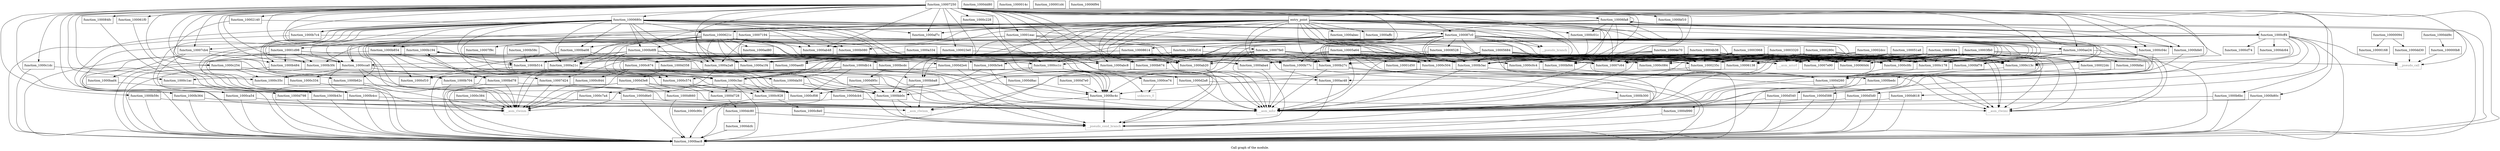 digraph "Call graph of the module." {
  label="Call graph of the module.";
  node [shape=record];

  Node_function_10006fa8 [label="{function_10006fa8}"];
  Node_function_10007194 [label="{function_10007194}"];
  Node_function_1000a1f4 [label="{function_1000a1f4}"];
  Node_function_1000a21c [label="{function_1000a21c}"];
  Node_function_1000b674 [label="{function_1000b674}"];
  Node_function_1000a2a8 [label="{function_1000a2a8}"];
  Node_function_1000a334 [label="{function_1000a334}"];
  Node_function_1000ab20 [label="{function_1000ab20}"];
  Node_function_1000ab48 [label="{function_1000ab48}"];
  Node_function_1000b6bc [label="{function_1000b6bc}"];
  Node_function_1000aba4 [label="{function_1000aba4}"];
  Node_function_1000abc8 [label="{function_1000abc8}"];
  Node_function_1000abec [label="{function_1000abec}"];
  Node_function_1000ac48 [label="{function_1000ac48}"];
  Node_function_1000b704 [label="{function_1000b704}"];
  Node_function_1000bf44 [label="{function_1000bf44}"];
  Node_function_1000b4cc [label="{function_1000b4cc}"];
  Node_function_10007250 [label="{function_10007250}"];
  Node_function_1000ad80 [label="{function_1000ad80}"];
  Node_function_10007c64 [label="{function_10007c64}"];
  Node_function_10007cb4 [label="{function_10007cb4}"];
  Node_function_1000ae24 [label="{function_1000ae24}"];
  Node_function_1000b77c [label="{function_1000b77c}"];
  Node_function_1000aed0 [label="{function_1000aed0}"];
  Node_function_1000bf78 [label="{function_1000bf78}"];
  Node_function_1000b514 [label="{function_1000b514}"];
  Node_function_100084fc [label="{function_100084fc}"];
  Node_function_1000b7c4 [label="{function_1000b7c4}"];
  Node_function_1000b3f4 [label="{function_1000b3f4}"];
  Node_function_1000af7c [label="{function_1000af7c}"];
  Node_function_1000b80c [label="{function_1000b80c}"];
  Node_function_1000affc [label="{function_1000affc}"];
  Node_function_1000b854 [label="{function_1000b854}"];
  Node_function_1000b58c [label="{function_1000b58c}"];
  Node_function_1000bfac [label="{function_1000bfac}"];
  Node_function_1000c04c [label="{function_1000c04c}"];
  Node_function_10007d24 [label="{function_10007d24}"];
  Node_function_1000b59c [label="{function_1000b59c}"];
  Node_function_10008528 [label="{function_10008528}"];
  Node_function_1000b8f8 [label="{function_1000b8f8}"];
  Node_function_1000b43c [label="{function_1000b43c}"];
  Node_function_1000ba08 [label="{function_1000ba08}"];
  Node_function_1000bac8 [label="{function_1000bac8}"];
  Node_function_1000bfe0 [label="{function_1000bfe0}"];
  Node_function_1000b5e4 [label="{function_1000b5e4}"];
  Node_function_10007e90 [label="{function_10007e90}"];
  Node_function_1000bad4 [label="{function_1000bad4}"];
  Node_function_1000c01c [label="{function_1000c01c}"];
  Node_function_1000b62c [label="{function_1000b62c}"];
  Node_function_10008614 [label="{function_10008614}"];
  Node_function_1000bb0c [label="{function_1000bb0c}"];
  Node_function_1000b080 [label="{function_1000b080}"];
  Node_function_1000bba8 [label="{function_1000bba8}"];
  Node_function_1000b194 [label="{function_1000b194}"];
  Node_function_1000bc4c [label="{function_1000bc4c}"];
  Node_function_10007f9c [label="{function_10007f9c}"];
  Node_function_10007fe0 [label="{function_10007fe0}"];
  Node_function_100087c0 [label="{function_100087c0}"];
  Node_function_1000b484 [label="{function_1000b484}"];
  Node_function_1000b27c [label="{function_1000b27c}"];
  Node_function_1000bcdc [label="{function_1000bcdc}"];
  Node_function_1000bd78 [label="{function_1000bd78}"];
  Node_function_1000b300 [label="{function_1000b300}"];
  Node_function_1000bedc [label="{function_1000bedc}"];
  Node_function_1000b364 [label="{function_1000b364}"];
  Node_function_1000b3ac [label="{function_1000b3ac}"];
  Node_function_1000bf10 [label="{function_1000bf10}"];
  Node_function_1000c084 [label="{function_1000c084}"];
  Node_function_1000cff4 [label="{function_1000cff4}"];
  Node_function_1000c0c4 [label="{function_1000c0c4}"];
  Node_function_1000c0fc [label="{function_1000c0fc}"];
  Node_function_1000c13c [label="{function_1000c13c}"];
  Node_function_1000c178 [label="{function_1000c178}"];
  Node_function_1000c1ac [label="{function_1000c1ac}"];
  Node_function_1000c1dc [label="{function_1000c1dc}"];
  Node_function_1000c228 [label="{function_1000c228}"];
  Node_function_1000c254 [label="{function_1000c254}"];
  Node_function_1000c334 [label="{function_1000c334}"];
  Node_function_1000c35c [label="{function_1000c35c}"];
  Node_function_1000c384 [label="{function_1000c384}"];
  Node_function_1000c3ac [label="{function_1000c3ac}"];
  Node_function_1000c504 [label="{function_1000c504}"];
  Node_function_1000c574 [label="{function_1000c574}"];
  Node_function_1000c674 [label="{function_1000c674}"];
  Node_function_1000c7a4 [label="{function_1000c7a4}"];
  Node_function_1000c844 [label="{function_1000c844}"];
  Node_function_1000c8e0 [label="{function_1000c8e0}"];
  Node_function_1000c90c [label="{function_1000c90c}"];
  Node_function_1000c928 [label="{function_1000c928}"];
  Node_function_1000ca54 [label="{function_1000ca54}"];
  Node_function_1000cc1c [label="{function_1000cc1c}"];
  Node_function_1000cca0 [label="{function_1000cca0}"];
  Node_function_1000ce74 [label="{function_1000ce74}"];
  Node_function_1000cf08 [label="{function_1000cf08}"];
  Node_function_1000cf10 [label="{function_1000cf10}"];
  Node_function_1000cf14 [label="{function_1000cf14}"];
  Node_function_1000cf74 [label="{function_1000cf74}"];
  Node_function_1000d260 [label="{function_1000d260}"];
  Node_function_1000d2a8 [label="{function_1000d2a8}"];
  Node_function_1000d2e4 [label="{function_1000d2e4}"];
  Node_function_1000d358 [label="{function_1000d358}"];
  Node_function_1000d3e8 [label="{function_1000d3e8}"];
  Node_function_1000d540 [label="{function_1000d540}"];
  Node_function_1000d588 [label="{function_1000d588}"];
  Node_function_1000d5d0 [label="{function_1000d5d0}"];
  Node_function_1000d618 [label="{function_1000d618}"];
  Node_function_1000d660 [label="{function_1000d660}"];
  Node_function_1000d6e0 [label="{function_1000d6e0}"];
  Node_function_1000d728 [label="{function_1000d728}"];
  Node_function_1000d798 [label="{function_1000d798}"];
  Node_function_1000d7e0 [label="{function_1000d7e0}"];
  Node_function_1000d8ac [label="{function_1000d8ac}"];
  Node_function_1000d95c [label="{function_1000d95c}"];
  Node_function_1000d990 [label="{function_1000d990}"];
  Node_function_1000da50 [label="{function_1000da50}"];
  Node_function_1000db14 [label="{function_1000db14}"];
  Node_function_1000dc64 [label="{function_1000dc64}"];
  Node_function_1000dc80 [label="{function_1000dc80}"];
  Node_function_1000dcb4 [label="{function_1000dcb4}"];
  Node_function_1000dcfc [label="{function_1000dcfc}"];
  Node_function_1000dd30 [label="{function_1000dd30}"];
  Node_function_1000dd80 [label="{function_1000dd80}"];
  Node_function_1000dd9c [label="{function_1000dd9c}"];
  Node___asm_rlwinm [color="gray50", fontcolor="gray50", label="{__asm_rlwinm}"];
  Node___asm_rlwinm_ [color="gray50", fontcolor="gray50", label="{__asm_rlwinm_}"];
  Node___asm_rlwimi [color="gray50", fontcolor="gray50", label="{__asm_rlwimi}"];
  Node___asm_mfcr [color="gray50", fontcolor="gray50", label="{__asm_mfcr}"];
  Node___asm_mtcrf [color="gray50", fontcolor="gray50", label="{__asm_mtcrf}"];
  Node_unknown_0 [color="gray50", fontcolor="gray50", label="{unknown_0}"];
  Node___pseudo_call [color="gray50", fontcolor="gray50", label="{__pseudo_call}"];
  Node___pseudo_branch [color="gray50", fontcolor="gray50", label="{__pseudo_branch}"];
  Node___pseudo_cond_branch [color="gray50", fontcolor="gray50", label="{__pseudo_cond_branch}"];
  Node_function_10000094 [label="{function_10000094}"];
  Node_function_100000b8 [label="{function_100000b8}"];
  Node_function_1000014c [label="{function_1000014c}"];
  Node_function_10000168 [label="{function_10000168}"];
  Node_function_100001d4 [label="{function_100001d4}"];
  Node_entry_point [label="{entry_point}"];
  Node_function_10001d50 [label="{function_10001d50}"];
  Node_function_10001d98 [label="{function_10001d98}"];
  Node_function_10001eac [label="{function_10001eac}"];
  Node_function_10002140 [label="{function_10002140}"];
  Node_function_100022dc [label="{function_100022dc}"];
  Node_function_1000235c [label="{function_1000235c}"];
  Node_function_100023e0 [label="{function_100023e0}"];
  Node_function_1000280c [label="{function_1000280c}"];
  Node_function_10002dcc [label="{function_10002dcc}"];
  Node_function_10003320 [label="{function_10003320}"];
  Node_function_10003968 [label="{function_10003968}"];
  Node_function_10003fb0 [label="{function_10003fb0}"];
  Node_function_10004594 [label="{function_10004594}"];
  Node_function_10004b38 [label="{function_10004b38}"];
  Node_function_10004e70 [label="{function_10004e70}"];
  Node_function_100051a8 [label="{function_100051a8}"];
  Node_function_10005684 [label="{function_10005684}"];
  Node_function_10005a64 [label="{function_10005a64}"];
  Node_function_100060d4 [label="{function_100060d4}"];
  Node_function_10006138 [label="{function_10006138}"];
  Node_function_100061f0 [label="{function_100061f0}"];
  Node_function_1000621c [label="{function_1000621c}"];
  Node_function_1000680c [label="{function_1000680c}"];
  Node_function_10006f94 [label="{function_10006f94}"];
  Node_function_10006fa8 -> Node_function_10006fa8;
  Node_function_10006fa8 -> Node_function_1000bf44;
  Node_function_10006fa8 -> Node_function_1000bf78;
  Node_function_10006fa8 -> Node_function_1000bac8;
  Node_function_10006fa8 -> Node_function_1000c01c;
  Node_function_10006fa8 -> Node_function_1000b27c;
  Node_function_10006fa8 -> Node_function_1000b3ac;
  Node_function_10006fa8 -> Node_function_1000c13c;
  Node_function_10006fa8 -> Node_function_1000c178;
  Node_function_10006fa8 -> Node_function_1000cca0;
  Node_function_10006fa8 -> Node_function_1000621c;
  Node_function_10007194 -> Node_function_1000a1f4;
  Node_function_10007194 -> Node_function_1000a21c;
  Node_function_10007194 -> Node_function_1000a2a8;
  Node_function_10007194 -> Node_function_10007c64;
  Node_function_10007194 -> Node_function_10007f9c;
  Node_function_10007194 -> Node_function_10007fe0;
  Node_function_1000a21c -> Node___asm_rlwinm;
  Node_function_1000a21c -> Node___pseudo_cond_branch;
  Node_function_1000b674 -> Node_function_1000bac8;
  Node_function_1000b674 -> Node___asm_mfcr;
  Node_function_1000a2a8 -> Node___asm_rlwinm;
  Node_function_1000a2a8 -> Node___pseudo_cond_branch;
  Node_function_1000a334 -> Node_function_1000aba4;
  Node_function_1000a334 -> Node_function_1000c3ac;
  Node_function_1000ab20 -> Node___pseudo_cond_branch;
  Node_function_1000b6bc -> Node_function_1000bac8;
  Node_function_1000b6bc -> Node___asm_mfcr;
  Node_function_1000aba4 -> Node___pseudo_cond_branch;
  Node_function_1000abc8 -> Node___pseudo_cond_branch;
  Node_function_1000ac48 -> Node___pseudo_cond_branch;
  Node_function_1000b704 -> Node_function_1000bac8;
  Node_function_1000b704 -> Node___asm_mfcr;
  Node_function_1000bf44 -> Node_function_1000d260;
  Node_function_1000b4cc -> Node_function_1000bac8;
  Node_function_1000b4cc -> Node___asm_mfcr;
  Node_function_10007250 -> Node_function_10006fa8;
  Node_function_10007250 -> Node_function_1000a1f4;
  Node_function_10007250 -> Node_function_1000a21c;
  Node_function_10007250 -> Node_function_1000b674;
  Node_function_10007250 -> Node_function_1000a2a8;
  Node_function_10007250 -> Node_function_1000ab20;
  Node_function_10007250 -> Node_function_1000ab48;
  Node_function_10007250 -> Node_function_1000b6bc;
  Node_function_10007250 -> Node_function_1000abc8;
  Node_function_10007250 -> Node_function_1000b704;
  Node_function_10007250 -> Node_function_1000b4cc;
  Node_function_10007250 -> Node_function_10007c64;
  Node_function_10007250 -> Node_function_10007cb4;
  Node_function_10007250 -> Node_function_1000ae24;
  Node_function_10007250 -> Node_function_1000bf78;
  Node_function_10007250 -> Node_function_1000b514;
  Node_function_10007250 -> Node_function_100084fc;
  Node_function_10007250 -> Node_function_1000b7c4;
  Node_function_10007250 -> Node_function_1000b3f4;
  Node_function_10007250 -> Node_function_1000af7c;
  Node_function_10007250 -> Node_function_1000b80c;
  Node_function_10007250 -> Node_function_1000c04c;
  Node_function_10007250 -> Node_function_10007d24;
  Node_function_10007250 -> Node_function_1000b59c;
  Node_function_10007250 -> Node_function_1000bac8;
  Node_function_10007250 -> Node_function_1000bfe0;
  Node_function_10007250 -> Node_function_1000bb0c;
  Node_function_10007250 -> Node_function_1000b194;
  Node_function_10007250 -> Node_function_100087c0;
  Node_function_10007250 -> Node_function_1000b27c;
  Node_function_10007250 -> Node_function_1000b364;
  Node_function_10007250 -> Node_function_1000b3ac;
  Node_function_10007250 -> Node_function_1000bf10;
  Node_function_10007250 -> Node_function_1000c0c4;
  Node_function_10007250 -> Node_function_1000c178;
  Node_function_10007250 -> Node_function_1000c1ac;
  Node_function_10007250 -> Node_function_1000c1dc;
  Node_function_10007250 -> Node_function_1000c228;
  Node_function_10007250 -> Node_function_1000c254;
  Node_function_10007250 -> Node_function_1000cc1c;
  Node_function_10007250 -> Node_function_1000cca0;
  Node_function_10007250 -> Node___asm_rlwinm;
  Node_function_10007250 -> Node___pseudo_call;
  Node_function_10007250 -> Node_function_10001eac;
  Node_function_10007250 -> Node_function_10002140;
  Node_function_10007250 -> Node_function_100023e0;
  Node_function_10007250 -> Node_function_100061f0;
  Node_function_10007250 -> Node_function_1000680c;
  Node_function_1000ad80 -> Node_function_1000b5e4;
  Node_function_10007cb4 -> Node_function_1000b77c;
  Node_function_10007cb4 -> Node_function_1000b43c;
  Node_function_10007cb4 -> Node_function_1000bad4;
  Node_function_10007cb4 -> Node_function_1000b484;
  Node_function_1000ae24 -> Node_function_1000bf78;
  Node_function_1000ae24 -> Node_function_1000bfac;
  Node_function_1000ae24 -> Node_function_1000bac8;
  Node_function_1000ae24 -> Node_function_1000b3ac;
  Node_function_1000ae24 -> Node_function_1000c178;
  Node_function_1000b77c -> Node_function_1000bac8;
  Node_function_1000b77c -> Node___asm_mfcr;
  Node_function_1000bf78 -> Node_function_1000d260;
  Node_function_1000b514 -> Node_function_1000bac8;
  Node_function_1000b514 -> Node___asm_mfcr;
  Node_function_100084fc -> Node_function_1000b4cc;
  Node_function_1000b7c4 -> Node_function_1000bac8;
  Node_function_1000b7c4 -> Node___asm_mfcr;
  Node_function_1000b3f4 -> Node_function_1000bac8;
  Node_function_1000b3f4 -> Node___asm_mfcr;
  Node_function_1000b80c -> Node_function_1000bac8;
  Node_function_1000b80c -> Node___asm_mfcr;
  Node_function_1000b854 -> Node_function_1000bac8;
  Node_function_1000b854 -> Node_function_1000b3ac;
  Node_function_1000b854 -> Node_function_1000c574;
  Node_function_1000b854 -> Node_function_1000cf08;
  Node_function_1000b854 -> Node_function_1000cf10;
  Node_function_1000b58c -> Node_function_1000b514;
  Node_function_1000bfac -> Node_function_1000d260;
  Node_function_1000c04c -> Node_function_1000d260;
  Node_function_10007d24 -> Node_function_1000bb0c;
  Node_function_10007d24 -> Node___asm_rlwinm;
  Node_function_1000b59c -> Node_function_1000bac8;
  Node_function_1000b59c -> Node___asm_mfcr;
  Node_function_10008528 -> Node_function_1000abc8;
  Node_function_10008528 -> Node_function_1000bf78;
  Node_function_10008528 -> Node_function_1000b27c;
  Node_function_10008528 -> Node_function_1000b3ac;
  Node_function_10008528 -> Node_function_1000c178;
  Node_function_1000b8f8 -> Node_function_1000b514;
  Node_function_1000b8f8 -> Node_function_1000bac8;
  Node_function_1000b8f8 -> Node_function_1000b27c;
  Node_function_1000b8f8 -> Node_function_1000b3ac;
  Node_function_1000b8f8 -> Node_function_1000c3ac;
  Node_function_1000b8f8 -> Node_function_1000c504;
  Node_function_1000b8f8 -> Node_function_1000c574;
  Node_function_1000b8f8 -> Node_function_1000cf08;
  Node_function_1000b8f8 -> Node_function_1000d2e4;
  Node_function_1000b43c -> Node_function_1000bac8;
  Node_function_1000b43c -> Node___asm_mfcr;
  Node_function_1000ba08 -> Node_function_1000cf08;
  Node_function_1000ba08 -> Node_function_1000cf10;
  Node_function_1000ba08 -> Node_function_1000d358;
  Node_function_1000bfe0 -> Node_function_1000d260;
  Node_function_1000b5e4 -> Node_function_1000bac8;
  Node_function_1000b5e4 -> Node___asm_mfcr;
  Node_function_1000bad4 -> Node_function_1000d798;
  Node_function_1000c01c -> Node_function_1000d260;
  Node_function_1000b62c -> Node_function_1000bac8;
  Node_function_1000b62c -> Node___asm_mfcr;
  Node_function_10008614 -> Node_function_1000ab20;
  Node_function_10008614 -> Node_function_1000aba4;
  Node_function_10008614 -> Node_function_1000c3ac;
  Node_function_10008614 -> Node_function_1000c674;
  Node_function_1000bb0c -> Node___asm_rlwinm_;
  Node_function_1000bb0c -> Node___pseudo_cond_branch;
  Node_function_1000bba8 -> Node_function_1000bb0c;
  Node_function_1000bba8 -> Node___asm_rlwinm_;
  Node_function_1000b194 -> Node_function_1000bac8;
  Node_function_1000b194 -> Node_function_1000bcdc;
  Node_function_1000b194 -> Node_function_1000bd78;
  Node_function_1000b194 -> Node___asm_mfcr;
  Node_function_1000bc4c -> Node___asm_rlwinm_;
  Node_function_1000bc4c -> Node___asm_rlwimi;
  Node_function_1000bc4c -> Node___pseudo_cond_branch;
  Node_function_10007f9c -> Node_function_1000c574;
  Node_function_10007fe0 -> Node_function_1000b674;
  Node_function_10007fe0 -> Node_function_1000ab20;
  Node_function_10007fe0 -> Node_function_1000abc8;
  Node_function_10007fe0 -> Node_function_10007c64;
  Node_function_10007fe0 -> Node_function_1000bf78;
  Node_function_10007fe0 -> Node_function_1000b27c;
  Node_function_10007fe0 -> Node_function_1000b3ac;
  Node_function_10007fe0 -> Node_function_1000c084;
  Node_function_10007fe0 -> Node_function_1000c0c4;
  Node_function_10007fe0 -> Node_function_1000c178;
  Node_function_10007fe0 -> Node_function_1000c504;
  Node_function_10007fe0 -> Node_function_1000c574;
  Node_function_10007fe0 -> Node_function_1000c674;
  Node_function_10007fe0 -> Node_function_1000cca0;
  Node_function_10007fe0 -> Node___asm_rlwinm;
  Node_function_10007fe0 -> Node___asm_mfcr;
  Node_function_10007fe0 -> Node___asm_mtcrf;
  Node_function_100087c0 -> Node_function_1000b674;
  Node_function_100087c0 -> Node_function_10007c64;
  Node_function_100087c0 -> Node_function_10007cb4;
  Node_function_100087c0 -> Node_function_1000ae24;
  Node_function_100087c0 -> Node_function_1000b77c;
  Node_function_100087c0 -> Node_function_1000b3f4;
  Node_function_100087c0 -> Node_function_1000c04c;
  Node_function_100087c0 -> Node_function_10008528;
  Node_function_100087c0 -> Node_function_1000bac8;
  Node_function_100087c0 -> Node_function_1000bfe0;
  Node_function_100087c0 -> Node_function_10008614;
  Node_function_100087c0 -> Node_function_1000bba8;
  Node_function_100087c0 -> Node_function_1000b27c;
  Node_function_100087c0 -> Node_function_1000b3ac;
  Node_function_100087c0 -> Node_function_1000c084;
  Node_function_100087c0 -> Node_function_1000c0c4;
  Node_function_100087c0 -> Node_function_1000c0fc;
  Node_function_100087c0 -> Node_function_1000c13c;
  Node_function_100087c0 -> Node_function_1000c178;
  Node_function_100087c0 -> Node_function_1000c504;
  Node_function_100087c0 -> Node_function_1000cc1c;
  Node_function_100087c0 -> Node___asm_rlwinm;
  Node_function_100087c0 -> Node___asm_rlwimi;
  Node_function_100087c0 -> Node___pseudo_branch;
  Node_function_100087c0 -> Node_function_100060d4;
  Node_function_100087c0 -> Node_function_10006138;
  Node_function_1000b484 -> Node_function_1000bac8;
  Node_function_1000b484 -> Node___asm_mfcr;
  Node_function_1000b27c -> Node_function_1000bac8;
  Node_function_1000b27c -> Node_function_1000b300;
  Node_function_1000b27c -> Node___asm_mfcr;
  Node_function_1000bcdc -> Node_function_1000b194;
  Node_function_1000bcdc -> Node_function_1000bc4c;
  Node_function_1000bcdc -> Node_function_1000d95c;
  Node_function_1000bd78 -> Node_function_1000bac8;
  Node_function_1000bd78 -> Node_function_1000bb0c;
  Node_function_1000bd78 -> Node_function_1000b194;
  Node_function_1000bd78 -> Node___asm_rlwinm;
  Node_function_1000b300 -> Node_function_1000bac8;
  Node_function_1000b300 -> Node___asm_mfcr;
  Node_function_1000bedc -> Node_function_1000d990;
  Node_function_1000b364 -> Node_function_1000bac8;
  Node_function_1000b364 -> Node___asm_mfcr;
  Node_function_1000b3ac -> Node_function_1000bac8;
  Node_function_1000b3ac -> Node___asm_mfcr;
  Node_function_1000bf10 -> Node_function_1000d260;
  Node_function_1000c084 -> Node_function_1000d260;
  Node_function_1000cff4 -> Node_function_1000bac8;
  Node_function_1000cff4 -> Node_function_1000bb0c;
  Node_function_1000cff4 -> Node_function_1000bc4c;
  Node_function_1000cff4 -> Node_function_1000cc1c;
  Node_function_1000cff4 -> Node_function_1000cf14;
  Node_function_1000cff4 -> Node_function_1000cf74;
  Node_function_1000cff4 -> Node_function_1000d540;
  Node_function_1000cff4 -> Node_function_1000d588;
  Node_function_1000cff4 -> Node_function_1000d5d0;
  Node_function_1000cff4 -> Node_function_1000d618;
  Node_function_1000cff4 -> Node_function_1000dc64;
  Node_function_1000cff4 -> Node___pseudo_call;
  Node_function_1000c0c4 -> Node_function_1000d260;
  Node_function_1000c0fc -> Node_function_1000d260;
  Node_function_1000c13c -> Node_function_1000d260;
  Node_function_1000c178 -> Node_function_1000d260;
  Node_function_1000c1ac -> Node_function_1000b4cc;
  Node_function_1000c1ac -> Node_function_1000b43c;
  Node_function_1000c1dc -> Node_function_1000bac8;
  Node_function_1000c1dc -> Node_function_1000c35c;
  Node_function_1000c228 -> Node_function_1000bc4c;
  Node_function_1000c254 -> Node_function_1000bac8;
  Node_function_1000c254 -> Node_function_1000c334;
  Node_function_1000c254 -> Node_function_1000c35c;
  Node_function_1000c254 -> Node_function_1000da50;
  Node_function_1000c334 -> Node___asm_rlwinm;
  Node_function_1000c35c -> Node___asm_rlwinm;
  Node_function_1000c384 -> Node___asm_rlwinm;
  Node_function_1000c3ac -> Node_function_1000bac8;
  Node_function_1000c3ac -> Node_function_1000c7a4;
  Node_function_1000c3ac -> Node_function_1000c928;
  Node_function_1000c3ac -> Node_function_1000cf08;
  Node_function_1000c3ac -> Node_function_1000d728;
  Node_function_1000c3ac -> Node___asm_rlwinm;
  Node_function_1000c504 -> Node_function_1000bac8;
  Node_function_1000c504 -> Node_function_1000bc4c;
  Node_function_1000c504 -> Node_function_1000c3ac;
  Node_function_1000c574 -> Node_function_1000c928;
  Node_function_1000c574 -> Node_function_1000cf08;
  Node_function_1000c574 -> Node_function_1000d728;
  Node_function_1000c674 -> Node_function_1000bb0c;
  Node_function_1000c674 -> Node_function_1000c3ac;
  Node_function_1000c674 -> Node_function_1000c574;
  Node_function_1000c674 -> Node_function_1000c844;
  Node_function_1000c674 -> Node_function_1000c928;
  Node_function_1000c674 -> Node_function_1000cf08;
  Node_function_1000c674 -> Node___asm_rlwinm;
  Node_function_1000c7a4 -> Node___asm_rlwinm;
  Node_function_1000c844 -> Node___asm_rlwinm;
  Node_function_1000c8e0 -> Node___pseudo_cond_branch;
  Node_function_1000c928 -> Node_function_1000c8e0;
  Node_function_1000c928 -> Node_function_1000c90c;
  Node_function_1000ca54 -> Node_function_1000bac8;
  Node_function_1000ca54 -> Node___asm_rlwinm_;
  Node_function_1000cc1c -> Node_function_1000ce74;
  Node_function_1000cc1c -> Node_function_1000cf08;
  Node_function_1000cc1c -> Node_function_1000cf10;
  Node_function_1000cc1c -> Node_function_1000d2a8;
  Node_function_1000cc1c -> Node_unknown_0;
  Node_function_1000cca0 -> Node_function_1000b704;
  Node_function_1000cca0 -> Node_function_1000bac8;
  Node_function_1000cca0 -> Node_function_1000c334;
  Node_function_1000cca0 -> Node_function_1000c35c;
  Node_function_1000cca0 -> Node_function_1000d6e0;
  Node_function_1000cca0 -> Node_function_1000da50;
  Node_function_1000cca0 -> Node___asm_rlwinm;
  Node_function_1000cca0 -> Node___asm_mfcr;
  Node_function_1000ce74 -> Node_unknown_0;
  Node_function_1000cf14 -> Node_function_1000b514;
  Node_function_1000cf14 -> Node_function_1000b27c;
  Node_function_1000cf14 -> Node_function_1000db14;
  Node_function_1000d260 -> Node_function_1000bac8;
  Node_function_1000d260 -> Node___asm_mfcr;
  Node_function_1000d2a8 -> Node_function_1000bac8;
  Node_function_1000d2a8 -> Node___asm_mfcr;
  Node_function_1000d2e4 -> Node_function_1000bac8;
  Node_function_1000d2e4 -> Node_function_1000d8ac;
  Node_function_1000d2e4 -> Node___asm_mfcr;
  Node_function_1000d358 -> Node_function_1000bba8;
  Node_function_1000d358 -> Node_function_1000d3e8;
  Node_function_1000d3e8 -> Node_function_1000bac8;
  Node_function_1000d3e8 -> Node_function_1000bb0c;
  Node_function_1000d3e8 -> Node_function_1000d660;
  Node_function_1000d3e8 -> Node___asm_rlwinm;
  Node_function_1000d3e8 -> Node___asm_mfcr;
  Node_function_1000d540 -> Node_function_1000bac8;
  Node_function_1000d540 -> Node___asm_mfcr;
  Node_function_1000d588 -> Node_function_1000bac8;
  Node_function_1000d588 -> Node___asm_mfcr;
  Node_function_1000d5d0 -> Node_function_1000bac8;
  Node_function_1000d5d0 -> Node___asm_mfcr;
  Node_function_1000d618 -> Node_function_1000bac8;
  Node_function_1000d618 -> Node___asm_mfcr;
  Node_function_1000d660 -> Node_function_1000bac8;
  Node_function_1000d660 -> Node___asm_mfcr;
  Node_function_1000d6e0 -> Node_function_1000bac8;
  Node_function_1000d6e0 -> Node___asm_mfcr;
  Node_function_1000d728 -> Node_function_1000dc80;
  Node_function_1000d798 -> Node_function_1000bac8;
  Node_function_1000d798 -> Node___asm_mfcr;
  Node_function_1000d7e0 -> Node_function_1000bc4c;
  Node_function_1000d8ac -> Node_function_1000bc4c;
  Node_function_1000d95c -> Node_function_1000bb0c;
  Node_function_1000d990 -> Node___pseudo_cond_branch;
  Node_function_1000da50 -> Node_function_1000bb0c;
  Node_function_1000da50 -> Node_function_1000dcb4;
  Node_function_1000db14 -> Node_function_1000b704;
  Node_function_1000db14 -> Node_function_1000bc4c;
  Node_function_1000db14 -> Node_function_1000c1ac;
  Node_function_1000db14 -> Node_function_1000c35c;
  Node_function_1000db14 -> Node_function_1000cf08;
  Node_function_1000db14 -> Node_function_1000d2a8;
  Node_function_1000db14 -> Node_function_1000da50;
  Node_function_1000db14 -> Node___pseudo_cond_branch;
  Node_function_1000dc80 -> Node_function_1000dcfc;
  Node_function_1000dc80 -> Node___pseudo_cond_branch;
  Node_function_1000dcb4 -> Node_function_1000bac8;
  Node_function_1000dcb4 -> Node___asm_mfcr;
  Node_function_1000dcfc -> Node_function_1000bac8;
  Node_function_1000dd30 -> Node___pseudo_call;
  Node_function_1000dd9c -> Node_function_100000b8;
  Node_function_10000094 -> Node_function_1000dd30;
  Node_function_10000094 -> Node_function_10000168;
  Node_function_100000b8 -> Node___pseudo_call;
  Node_entry_point -> Node_function_1000a1f4;
  Node_entry_point -> Node_function_1000a21c;
  Node_entry_point -> Node_function_1000b674;
  Node_entry_point -> Node_function_1000a2a8;
  Node_entry_point -> Node_function_1000ab20;
  Node_entry_point -> Node_function_1000ab48;
  Node_entry_point -> Node_function_1000abc8;
  Node_entry_point -> Node_function_1000abec;
  Node_entry_point -> Node_function_1000ac48;
  Node_entry_point -> Node_function_10007c64;
  Node_entry_point -> Node_function_1000b77c;
  Node_entry_point -> Node_function_1000aed0;
  Node_entry_point -> Node_function_1000bf78;
  Node_entry_point -> Node_function_1000af7c;
  Node_entry_point -> Node_function_1000affc;
  Node_entry_point -> Node_function_1000c04c;
  Node_entry_point -> Node_function_1000bac8;
  Node_entry_point -> Node_function_1000bfe0;
  Node_entry_point -> Node_function_1000b080;
  Node_entry_point -> Node_function_1000bba8;
  Node_entry_point -> Node_function_1000bc4c;
  Node_entry_point -> Node_function_1000b27c;
  Node_entry_point -> Node_function_1000b3ac;
  Node_entry_point -> Node_function_1000cff4;
  Node_entry_point -> Node_function_1000c0c4;
  Node_entry_point -> Node_function_1000c13c;
  Node_entry_point -> Node_function_1000c178;
  Node_entry_point -> Node_function_1000c504;
  Node_entry_point -> Node_function_1000cca0;
  Node_entry_point -> Node___asm_rlwinm;
  Node_entry_point -> Node___asm_mfcr;
  Node_entry_point -> Node___asm_mtcrf;
  Node_entry_point -> Node___pseudo_branch;
  Node_entry_point -> Node_function_10001d50;
  Node_entry_point -> Node_function_1000235c;
  Node_function_10001d50 -> Node___pseudo_cond_branch;
  Node_function_10001d98 -> Node_function_1000b4cc;
  Node_function_10001d98 -> Node_function_1000b3f4;
  Node_function_10001d98 -> Node_function_1000b484;
  Node_function_10001d98 -> Node_function_1000cc1c;
  Node_function_10001d98 -> Node_function_1000cca0;
  Node_function_10001d98 -> Node___pseudo_call;
  Node_function_10001eac -> Node_function_1000aba4;
  Node_function_10001eac -> Node_function_1000bac8;
  Node_function_10001eac -> Node_function_1000c504;
  Node_function_10001eac -> Node_function_1000c574;
  Node_function_10001eac -> Node___asm_mfcr;
  Node_function_10001eac -> Node___asm_mtcrf;
  Node_function_10001eac -> Node_function_10001d98;
  Node_function_10002140 -> Node_function_1000b4cc;
  Node_function_10002140 -> Node_function_100087c0;
  Node_function_100022dc -> Node_function_1000bedc;
  Node_function_1000235c -> Node_function_1000ac48;
  Node_function_100023e0 -> Node_function_1000c504;
  Node_function_100023e0 -> Node_function_1000c674;
  Node_function_1000280c -> Node_function_1000aba4;
  Node_function_1000280c -> Node_function_10007c64;
  Node_function_1000280c -> Node_function_10007e90;
  Node_function_1000280c -> Node_function_1000b3ac;
  Node_function_1000280c -> Node_function_1000c0fc;
  Node_function_1000280c -> Node_function_1000c13c;
  Node_function_1000280c -> Node_function_1000c178;
  Node_function_1000280c -> Node_function_1000c504;
  Node_function_1000280c -> Node___asm_rlwimi;
  Node_function_1000280c -> Node___asm_mfcr;
  Node_function_1000280c -> Node___asm_mtcrf;
  Node_function_1000280c -> Node_function_1000235c;
  Node_function_1000280c -> Node_function_100060d4;
  Node_function_1000280c -> Node_function_10006138;
  Node_function_10002dcc -> Node_function_10007c64;
  Node_function_10002dcc -> Node_function_10007e90;
  Node_function_10002dcc -> Node_function_1000b3ac;
  Node_function_10002dcc -> Node_function_1000c0fc;
  Node_function_10002dcc -> Node_function_1000c13c;
  Node_function_10002dcc -> Node_function_1000c178;
  Node_function_10002dcc -> Node_function_1000c504;
  Node_function_10002dcc -> Node___asm_rlwimi;
  Node_function_10002dcc -> Node___asm_mfcr;
  Node_function_10002dcc -> Node___asm_mtcrf;
  Node_function_10002dcc -> Node_function_1000235c;
  Node_function_10002dcc -> Node_function_100060d4;
  Node_function_10002dcc -> Node_function_10006138;
  Node_function_10003320 -> Node_function_10007c64;
  Node_function_10003320 -> Node_function_1000b77c;
  Node_function_10003320 -> Node_function_1000bf78;
  Node_function_10003320 -> Node_function_10007e90;
  Node_function_10003320 -> Node_function_1000b27c;
  Node_function_10003320 -> Node_function_1000b3ac;
  Node_function_10003320 -> Node_function_1000c084;
  Node_function_10003320 -> Node_function_1000c0fc;
  Node_function_10003320 -> Node_function_1000c13c;
  Node_function_10003320 -> Node_function_1000c178;
  Node_function_10003320 -> Node_function_1000c3ac;
  Node_function_10003320 -> Node_function_1000c504;
  Node_function_10003320 -> Node___asm_rlwimi;
  Node_function_10003320 -> Node___asm_mfcr;
  Node_function_10003320 -> Node___asm_mtcrf;
  Node_function_10003320 -> Node_function_1000235c;
  Node_function_10003320 -> Node_function_100060d4;
  Node_function_10003320 -> Node_function_10006138;
  Node_function_10003968 -> Node_function_10007c64;
  Node_function_10003968 -> Node_function_1000b77c;
  Node_function_10003968 -> Node_function_1000bf78;
  Node_function_10003968 -> Node_function_10007e90;
  Node_function_10003968 -> Node_function_1000b27c;
  Node_function_10003968 -> Node_function_1000b3ac;
  Node_function_10003968 -> Node_function_1000c084;
  Node_function_10003968 -> Node_function_1000c0fc;
  Node_function_10003968 -> Node_function_1000c13c;
  Node_function_10003968 -> Node_function_1000c178;
  Node_function_10003968 -> Node_function_1000c3ac;
  Node_function_10003968 -> Node_function_1000c504;
  Node_function_10003968 -> Node___asm_rlwimi;
  Node_function_10003968 -> Node___asm_mfcr;
  Node_function_10003968 -> Node___asm_mtcrf;
  Node_function_10003968 -> Node_function_1000235c;
  Node_function_10003968 -> Node_function_100060d4;
  Node_function_10003968 -> Node_function_10006138;
  Node_function_10003fb0 -> Node_function_10007c64;
  Node_function_10003fb0 -> Node_function_10007e90;
  Node_function_10003fb0 -> Node_function_1000b3ac;
  Node_function_10003fb0 -> Node_function_1000c0fc;
  Node_function_10003fb0 -> Node_function_1000c13c;
  Node_function_10003fb0 -> Node_function_1000c178;
  Node_function_10003fb0 -> Node_function_1000c504;
  Node_function_10003fb0 -> Node___asm_rlwimi;
  Node_function_10003fb0 -> Node___asm_mfcr;
  Node_function_10003fb0 -> Node___asm_mtcrf;
  Node_function_10003fb0 -> Node_function_100022dc;
  Node_function_10003fb0 -> Node_function_1000235c;
  Node_function_10003fb0 -> Node_function_100060d4;
  Node_function_10003fb0 -> Node_function_10006138;
  Node_function_10004594 -> Node_function_10007c64;
  Node_function_10004594 -> Node_function_1000b3ac;
  Node_function_10004594 -> Node_function_1000c0fc;
  Node_function_10004594 -> Node_function_1000c13c;
  Node_function_10004594 -> Node_function_1000c178;
  Node_function_10004594 -> Node_function_1000c504;
  Node_function_10004594 -> Node___asm_rlwimi;
  Node_function_10004594 -> Node___asm_mfcr;
  Node_function_10004594 -> Node___asm_mtcrf;
  Node_function_10004594 -> Node_function_100022dc;
  Node_function_10004594 -> Node_function_1000235c;
  Node_function_10004594 -> Node_function_100060d4;
  Node_function_10004594 -> Node_function_10006138;
  Node_function_10004b38 -> Node_function_1000bf44;
  Node_function_10004b38 -> Node_function_10007c64;
  Node_function_10004b38 -> Node_function_1000bf78;
  Node_function_10004b38 -> Node_function_10007e90;
  Node_function_10004b38 -> Node_function_1000c0c4;
  Node_function_10004b38 -> Node_function_1000c178;
  Node_function_10004b38 -> Node_function_1000c504;
  Node_function_10004b38 -> Node___asm_mfcr;
  Node_function_10004b38 -> Node_function_1000235c;
  Node_function_10004e70 -> Node_function_1000bf44;
  Node_function_10004e70 -> Node_function_10007c64;
  Node_function_10004e70 -> Node_function_1000bf78;
  Node_function_10004e70 -> Node_function_10007e90;
  Node_function_10004e70 -> Node_function_1000c0c4;
  Node_function_10004e70 -> Node_function_1000c178;
  Node_function_10004e70 -> Node_function_1000c504;
  Node_function_10004e70 -> Node___asm_mfcr;
  Node_function_10004e70 -> Node_function_1000235c;
  Node_function_100051a8 -> Node_function_10007c64;
  Node_function_100051a8 -> Node_function_10007e90;
  Node_function_100051a8 -> Node_function_1000b3ac;
  Node_function_100051a8 -> Node_function_1000c0fc;
  Node_function_100051a8 -> Node_function_1000c13c;
  Node_function_100051a8 -> Node_function_1000c178;
  Node_function_100051a8 -> Node_function_1000c504;
  Node_function_100051a8 -> Node___asm_rlwimi;
  Node_function_100051a8 -> Node___asm_mfcr;
  Node_function_100051a8 -> Node___asm_mtcrf;
  Node_function_100051a8 -> Node_function_1000235c;
  Node_function_100051a8 -> Node_function_100060d4;
  Node_function_100051a8 -> Node_function_10006138;
  Node_function_10005684 -> Node_function_1000a1f4;
  Node_function_10005684 -> Node_function_1000a2a8;
  Node_function_10005684 -> Node_function_1000aba4;
  Node_function_10005684 -> Node_function_10007c64;
  Node_function_10005684 -> Node_function_1000b3ac;
  Node_function_10005684 -> Node_function_1000c0fc;
  Node_function_10005684 -> Node_function_1000c13c;
  Node_function_10005684 -> Node_function_1000c178;
  Node_function_10005684 -> Node_function_1000c504;
  Node_function_10005684 -> Node___asm_rlwimi;
  Node_function_10005684 -> Node___asm_mfcr;
  Node_function_10005684 -> Node___asm_mtcrf;
  Node_function_10005684 -> Node_function_1000235c;
  Node_function_10005684 -> Node_function_100060d4;
  Node_function_10005684 -> Node_function_10006138;
  Node_function_10005a64 -> Node_function_1000a1f4;
  Node_function_10005a64 -> Node_function_1000a21c;
  Node_function_10005a64 -> Node_function_1000a2a8;
  Node_function_10005a64 -> Node_function_1000ab20;
  Node_function_10005a64 -> Node_function_1000aba4;
  Node_function_10005a64 -> Node_function_10007c64;
  Node_function_10005a64 -> Node_function_1000aed0;
  Node_function_10005a64 -> Node_function_1000b514;
  Node_function_10005a64 -> Node_function_10007d24;
  Node_function_10005a64 -> Node_function_1000b5e4;
  Node_function_10005a64 -> Node_function_1000bedc;
  Node_function_10005a64 -> Node_function_1000b3ac;
  Node_function_10005a64 -> Node_function_1000c0fc;
  Node_function_10005a64 -> Node_function_1000c13c;
  Node_function_10005a64 -> Node_function_1000c178;
  Node_function_10005a64 -> Node_function_1000c504;
  Node_function_10005a64 -> Node___asm_rlwimi;
  Node_function_10005a64 -> Node___asm_mfcr;
  Node_function_10005a64 -> Node___asm_mtcrf;
  Node_function_10005a64 -> Node_function_10001d50;
  Node_function_10005a64 -> Node_function_1000235c;
  Node_function_10005a64 -> Node_function_100060d4;
  Node_function_10005a64 -> Node_function_10006138;
  Node_function_10006138 -> Node___asm_rlwinm_;
  Node_function_100061f0 -> Node_function_1000b4cc;
  Node_function_1000621c -> Node_function_1000a1f4;
  Node_function_1000621c -> Node_function_1000a21c;
  Node_function_1000621c -> Node_function_1000a2a8;
  Node_function_1000621c -> Node_function_1000ab20;
  Node_function_1000621c -> Node_function_1000ab48;
  Node_function_1000621c -> Node_function_1000abc8;
  Node_function_1000621c -> Node_function_1000ac48;
  Node_function_1000621c -> Node_function_1000b4cc;
  Node_function_1000621c -> Node_function_1000ad80;
  Node_function_1000621c -> Node_function_1000aed0;
  Node_function_1000621c -> Node_function_1000b514;
  Node_function_1000621c -> Node_function_1000b854;
  Node_function_1000621c -> Node_function_1000b8f8;
  Node_function_1000621c -> Node_function_1000ba08;
  Node_function_1000621c -> Node_function_1000b62c;
  Node_function_1000621c -> Node_function_1000b080;
  Node_function_1000621c -> Node_function_1000bc4c;
  Node_function_1000621c -> Node_function_1000b3ac;
  Node_function_1000621c -> Node_function_1000cca0;
  Node_function_1000680c -> Node_function_1000a1f4;
  Node_function_1000680c -> Node_function_1000a21c;
  Node_function_1000680c -> Node_function_1000a2a8;
  Node_function_1000680c -> Node_function_1000ab48;
  Node_function_1000680c -> Node_function_1000abc8;
  Node_function_1000680c -> Node_function_1000bf44;
  Node_function_1000680c -> Node_function_1000b4cc;
  Node_function_1000680c -> Node_function_1000b77c;
  Node_function_1000680c -> Node_function_1000aed0;
  Node_function_1000680c -> Node_function_1000b514;
  Node_function_1000680c -> Node_function_1000b7c4;
  Node_function_1000680c -> Node_function_1000b3f4;
  Node_function_1000680c -> Node_function_1000af7c;
  Node_function_1000680c -> Node_function_1000b854;
  Node_function_1000680c -> Node_function_1000b8f8;
  Node_function_1000680c -> Node_function_1000b43c;
  Node_function_1000680c -> Node_function_1000ba08;
  Node_function_1000680c -> Node_function_1000b5e4;
  Node_function_1000680c -> Node_function_1000c01c;
  Node_function_1000680c -> Node_function_1000b62c;
  Node_function_1000680c -> Node_function_1000b080;
  Node_function_1000680c -> Node_function_1000b484;
  Node_function_1000680c -> Node_function_1000b3ac;
  Node_function_1000680c -> Node_function_1000c178;
  Node_function_1000680c -> Node_function_1000c3ac;
  Node_function_1000680c -> Node_function_1000ca54;
  Node_function_1000680c -> Node_function_1000cca0;
  Node_function_1000680c -> Node_function_1000621c;
}
